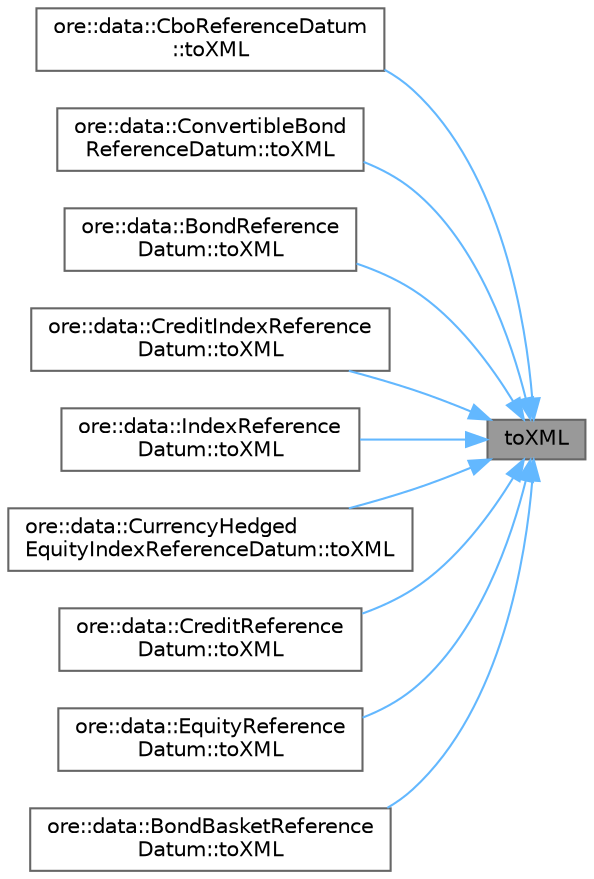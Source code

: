 digraph "toXML"
{
 // INTERACTIVE_SVG=YES
 // LATEX_PDF_SIZE
  bgcolor="transparent";
  edge [fontname=Helvetica,fontsize=10,labelfontname=Helvetica,labelfontsize=10];
  node [fontname=Helvetica,fontsize=10,shape=box,height=0.2,width=0.4];
  rankdir="RL";
  Node1 [label="toXML",height=0.2,width=0.4,color="gray40", fillcolor="grey60", style="filled", fontcolor="black",tooltip=" "];
  Node1 -> Node2 [dir="back",color="steelblue1",style="solid"];
  Node2 [label="ore::data::CboReferenceDatum\l::toXML",height=0.2,width=0.4,color="grey40", fillcolor="white", style="filled",URL="$classore_1_1data_1_1_cbo_reference_datum.html#a5ab84b4972e623b734fc13becbf7902e",tooltip=" "];
  Node1 -> Node3 [dir="back",color="steelblue1",style="solid"];
  Node3 [label="ore::data::ConvertibleBond\lReferenceDatum::toXML",height=0.2,width=0.4,color="grey40", fillcolor="white", style="filled",URL="$classore_1_1data_1_1_convertible_bond_reference_datum.html#a5ab84b4972e623b734fc13becbf7902e",tooltip=" "];
  Node1 -> Node4 [dir="back",color="steelblue1",style="solid"];
  Node4 [label="ore::data::BondReference\lDatum::toXML",height=0.2,width=0.4,color="grey40", fillcolor="white", style="filled",URL="$classore_1_1data_1_1_bond_reference_datum.html#a5ab84b4972e623b734fc13becbf7902e",tooltip=" "];
  Node1 -> Node5 [dir="back",color="steelblue1",style="solid"];
  Node5 [label="ore::data::CreditIndexReference\lDatum::toXML",height=0.2,width=0.4,color="grey40", fillcolor="white", style="filled",URL="$classore_1_1data_1_1_credit_index_reference_datum.html#a5ab84b4972e623b734fc13becbf7902e",tooltip=" "];
  Node1 -> Node6 [dir="back",color="steelblue1",style="solid"];
  Node6 [label="ore::data::IndexReference\lDatum::toXML",height=0.2,width=0.4,color="grey40", fillcolor="white", style="filled",URL="$classore_1_1data_1_1_index_reference_datum.html#a5ab84b4972e623b734fc13becbf7902e",tooltip=" "];
  Node1 -> Node7 [dir="back",color="steelblue1",style="solid"];
  Node7 [label="ore::data::CurrencyHedged\lEquityIndexReferenceDatum::toXML",height=0.2,width=0.4,color="grey40", fillcolor="white", style="filled",URL="$classore_1_1data_1_1_currency_hedged_equity_index_reference_datum.html#a5ab84b4972e623b734fc13becbf7902e",tooltip=" "];
  Node1 -> Node8 [dir="back",color="steelblue1",style="solid"];
  Node8 [label="ore::data::CreditReference\lDatum::toXML",height=0.2,width=0.4,color="grey40", fillcolor="white", style="filled",URL="$classore_1_1data_1_1_credit_reference_datum.html#a5ab84b4972e623b734fc13becbf7902e",tooltip=" "];
  Node1 -> Node9 [dir="back",color="steelblue1",style="solid"];
  Node9 [label="ore::data::EquityReference\lDatum::toXML",height=0.2,width=0.4,color="grey40", fillcolor="white", style="filled",URL="$classore_1_1data_1_1_equity_reference_datum.html#a5ab84b4972e623b734fc13becbf7902e",tooltip=" "];
  Node1 -> Node10 [dir="back",color="steelblue1",style="solid"];
  Node10 [label="ore::data::BondBasketReference\lDatum::toXML",height=0.2,width=0.4,color="grey40", fillcolor="white", style="filled",URL="$classore_1_1data_1_1_bond_basket_reference_datum.html#a5ab84b4972e623b734fc13becbf7902e",tooltip=" "];
}
